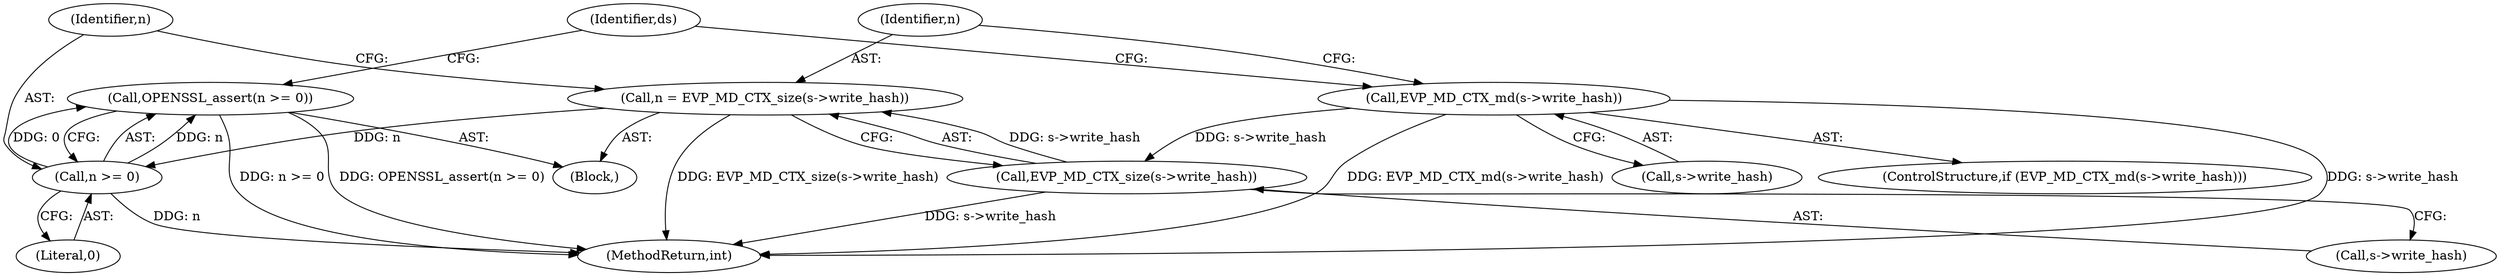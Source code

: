 digraph "0_openssl_4ad93618d26a3ea23d36ad5498ff4f59eff3a4d2_2@API" {
"1000155" [label="(Call,OPENSSL_assert(n >= 0))"];
"1000156" [label="(Call,n >= 0)"];
"1000149" [label="(Call,n = EVP_MD_CTX_size(s->write_hash))"];
"1000151" [label="(Call,EVP_MD_CTX_size(s->write_hash))"];
"1000143" [label="(Call,EVP_MD_CTX_md(s->write_hash))"];
"1000157" [label="(Identifier,n)"];
"1000155" [label="(Call,OPENSSL_assert(n >= 0))"];
"1000147" [label="(Block,)"];
"1000934" [label="(MethodReturn,int)"];
"1000156" [label="(Call,n >= 0)"];
"1000160" [label="(Identifier,ds)"];
"1000149" [label="(Call,n = EVP_MD_CTX_size(s->write_hash))"];
"1000152" [label="(Call,s->write_hash)"];
"1000151" [label="(Call,EVP_MD_CTX_size(s->write_hash))"];
"1000143" [label="(Call,EVP_MD_CTX_md(s->write_hash))"];
"1000144" [label="(Call,s->write_hash)"];
"1000142" [label="(ControlStructure,if (EVP_MD_CTX_md(s->write_hash)))"];
"1000150" [label="(Identifier,n)"];
"1000158" [label="(Literal,0)"];
"1000155" -> "1000147"  [label="AST: "];
"1000155" -> "1000156"  [label="CFG: "];
"1000156" -> "1000155"  [label="AST: "];
"1000160" -> "1000155"  [label="CFG: "];
"1000155" -> "1000934"  [label="DDG: OPENSSL_assert(n >= 0)"];
"1000155" -> "1000934"  [label="DDG: n >= 0"];
"1000156" -> "1000155"  [label="DDG: n"];
"1000156" -> "1000155"  [label="DDG: 0"];
"1000156" -> "1000158"  [label="CFG: "];
"1000157" -> "1000156"  [label="AST: "];
"1000158" -> "1000156"  [label="AST: "];
"1000156" -> "1000934"  [label="DDG: n"];
"1000149" -> "1000156"  [label="DDG: n"];
"1000149" -> "1000147"  [label="AST: "];
"1000149" -> "1000151"  [label="CFG: "];
"1000150" -> "1000149"  [label="AST: "];
"1000151" -> "1000149"  [label="AST: "];
"1000157" -> "1000149"  [label="CFG: "];
"1000149" -> "1000934"  [label="DDG: EVP_MD_CTX_size(s->write_hash)"];
"1000151" -> "1000149"  [label="DDG: s->write_hash"];
"1000151" -> "1000152"  [label="CFG: "];
"1000152" -> "1000151"  [label="AST: "];
"1000151" -> "1000934"  [label="DDG: s->write_hash"];
"1000143" -> "1000151"  [label="DDG: s->write_hash"];
"1000143" -> "1000142"  [label="AST: "];
"1000143" -> "1000144"  [label="CFG: "];
"1000144" -> "1000143"  [label="AST: "];
"1000150" -> "1000143"  [label="CFG: "];
"1000160" -> "1000143"  [label="CFG: "];
"1000143" -> "1000934"  [label="DDG: s->write_hash"];
"1000143" -> "1000934"  [label="DDG: EVP_MD_CTX_md(s->write_hash)"];
}
